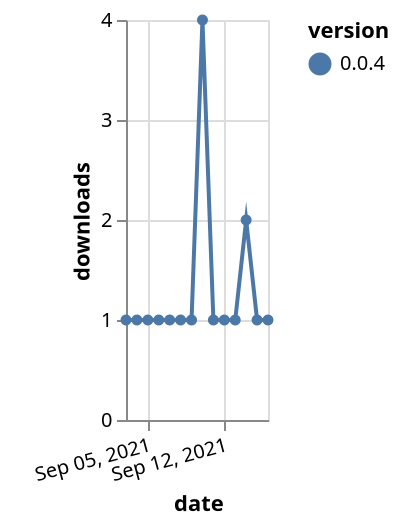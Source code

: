 {"$schema": "https://vega.github.io/schema/vega-lite/v5.json", "description": "A simple bar chart with embedded data.", "data": {"values": [{"date": "2021-09-03", "total": 166, "delta": 1, "version": "0.0.4"}, {"date": "2021-09-04", "total": 167, "delta": 1, "version": "0.0.4"}, {"date": "2021-09-05", "total": 168, "delta": 1, "version": "0.0.4"}, {"date": "2021-09-06", "total": 169, "delta": 1, "version": "0.0.4"}, {"date": "2021-09-07", "total": 170, "delta": 1, "version": "0.0.4"}, {"date": "2021-09-08", "total": 171, "delta": 1, "version": "0.0.4"}, {"date": "2021-09-09", "total": 172, "delta": 1, "version": "0.0.4"}, {"date": "2021-09-10", "total": 176, "delta": 4, "version": "0.0.4"}, {"date": "2021-09-11", "total": 177, "delta": 1, "version": "0.0.4"}, {"date": "2021-09-12", "total": 178, "delta": 1, "version": "0.0.4"}, {"date": "2021-09-13", "total": 179, "delta": 1, "version": "0.0.4"}, {"date": "2021-09-14", "total": 181, "delta": 2, "version": "0.0.4"}, {"date": "2021-09-15", "total": 182, "delta": 1, "version": "0.0.4"}, {"date": "2021-09-16", "total": 183, "delta": 1, "version": "0.0.4"}]}, "width": "container", "mark": {"type": "line", "point": {"filled": true}}, "encoding": {"x": {"field": "date", "type": "temporal", "timeUnit": "yearmonthdate", "title": "date", "axis": {"labelAngle": -15}}, "y": {"field": "delta", "type": "quantitative", "title": "downloads"}, "color": {"field": "version", "type": "nominal"}, "tooltip": {"field": "delta"}}}
